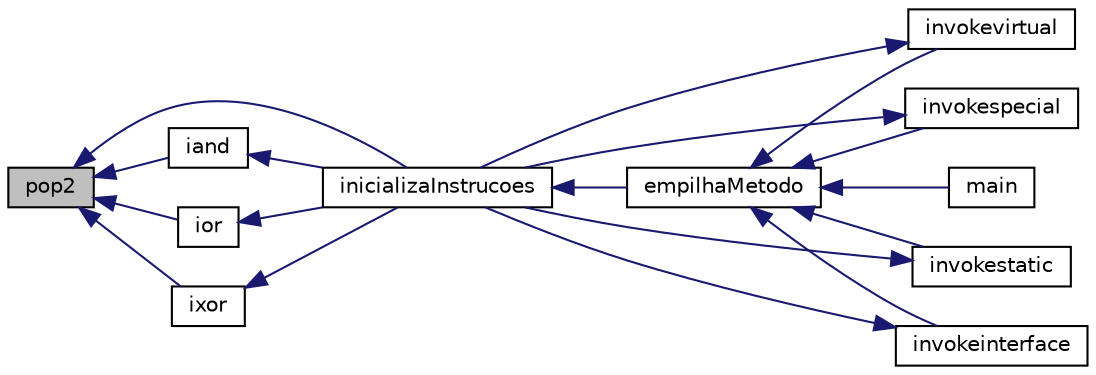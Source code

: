digraph "pop2"
{
 // INTERACTIVE_SVG=YES
  edge [fontname="Helvetica",fontsize="10",labelfontname="Helvetica",labelfontsize="10"];
  node [fontname="Helvetica",fontsize="10",shape=record];
  rankdir="LR";
  Node3549 [label="pop2",height=0.2,width=0.4,color="black", fillcolor="grey75", style="filled", fontcolor="black"];
  Node3549 -> Node3550 [dir="back",color="midnightblue",fontsize="10",style="solid",fontname="Helvetica"];
  Node3550 [label="inicializaInstrucoes",height=0.2,width=0.4,color="black", fillcolor="white", style="filled",URL="$instrucao_8h.html#a308f4b87fb42ab5a62790c0127003ebe"];
  Node3550 -> Node3551 [dir="back",color="midnightblue",fontsize="10",style="solid",fontname="Helvetica"];
  Node3551 [label="empilhaMetodo",height=0.2,width=0.4,color="black", fillcolor="white", style="filled",URL="$metodo_8h.html#a68acc5b3f2238f62b7d0ee50964183c1"];
  Node3551 -> Node3552 [dir="back",color="midnightblue",fontsize="10",style="solid",fontname="Helvetica"];
  Node3552 [label="invokevirtual",height=0.2,width=0.4,color="black", fillcolor="white", style="filled",URL="$instrucao_8h.html#a78801a57dd7317b58754d741e22607a7"];
  Node3552 -> Node3550 [dir="back",color="midnightblue",fontsize="10",style="solid",fontname="Helvetica"];
  Node3551 -> Node3553 [dir="back",color="midnightblue",fontsize="10",style="solid",fontname="Helvetica"];
  Node3553 [label="invokespecial",height=0.2,width=0.4,color="black", fillcolor="white", style="filled",URL="$instrucao_8h.html#aea396d65920fd2046b81c2b5742f8fc2"];
  Node3553 -> Node3550 [dir="back",color="midnightblue",fontsize="10",style="solid",fontname="Helvetica"];
  Node3551 -> Node3554 [dir="back",color="midnightblue",fontsize="10",style="solid",fontname="Helvetica"];
  Node3554 [label="invokestatic",height=0.2,width=0.4,color="black", fillcolor="white", style="filled",URL="$instrucao_8h.html#a99b74fdcaa5d59615718fc49f4cb1bf2"];
  Node3554 -> Node3550 [dir="back",color="midnightblue",fontsize="10",style="solid",fontname="Helvetica"];
  Node3551 -> Node3555 [dir="back",color="midnightblue",fontsize="10",style="solid",fontname="Helvetica"];
  Node3555 [label="invokeinterface",height=0.2,width=0.4,color="black", fillcolor="white", style="filled",URL="$instrucao_8h.html#a04465c61aa4c123ce79dc562244e7af8"];
  Node3555 -> Node3550 [dir="back",color="midnightblue",fontsize="10",style="solid",fontname="Helvetica"];
  Node3551 -> Node3556 [dir="back",color="midnightblue",fontsize="10",style="solid",fontname="Helvetica"];
  Node3556 [label="main",height=0.2,width=0.4,color="black", fillcolor="white", style="filled",URL="$main_8c.html#a0ddf1224851353fc92bfbff6f499fa97"];
  Node3549 -> Node3557 [dir="back",color="midnightblue",fontsize="10",style="solid",fontname="Helvetica"];
  Node3557 [label="iand",height=0.2,width=0.4,color="black", fillcolor="white", style="filled",URL="$instrucao_8h.html#a33c91ef3a786b39fdf213a29341d0f1c"];
  Node3557 -> Node3550 [dir="back",color="midnightblue",fontsize="10",style="solid",fontname="Helvetica"];
  Node3549 -> Node3558 [dir="back",color="midnightblue",fontsize="10",style="solid",fontname="Helvetica"];
  Node3558 [label="ior",height=0.2,width=0.4,color="black", fillcolor="white", style="filled",URL="$instrucao_8h.html#a1b61e8115820a72297d297484dc9072e"];
  Node3558 -> Node3550 [dir="back",color="midnightblue",fontsize="10",style="solid",fontname="Helvetica"];
  Node3549 -> Node3559 [dir="back",color="midnightblue",fontsize="10",style="solid",fontname="Helvetica"];
  Node3559 [label="ixor",height=0.2,width=0.4,color="black", fillcolor="white", style="filled",URL="$instrucao_8h.html#a66dc9092c80d31e38c139d23ec632ad7"];
  Node3559 -> Node3550 [dir="back",color="midnightblue",fontsize="10",style="solid",fontname="Helvetica"];
}
